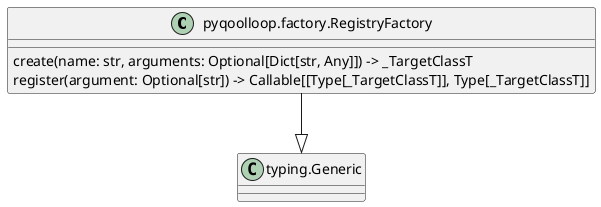 @startuml RegistryFactory
set namespaceSeparator none
class "pyqoolloop.factory.RegistryFactory" as pyqoolloop.factory.RegistryFactory {
  create(name: str, arguments: Optional[Dict[str, Any]]) -> _TargetClassT
  register(argument: Optional[str]) -> Callable[[Type[_TargetClassT]], Type[_TargetClassT]]
}
class "typing.Generic" as typing.Generic {
}
pyqoolloop.factory.RegistryFactory --|> typing.Generic
@enduml

